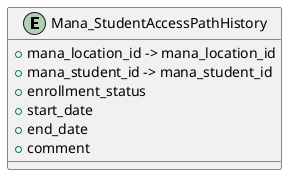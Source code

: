 @startuml

entity "Mana_StudentAccessPathHistory" {
    + mana_location_id -> mana_location_id
    + mana_student_id -> mana_student_id
    + enrollment_status
    + start_date
    + end_date
    + comment
}

@enduml
